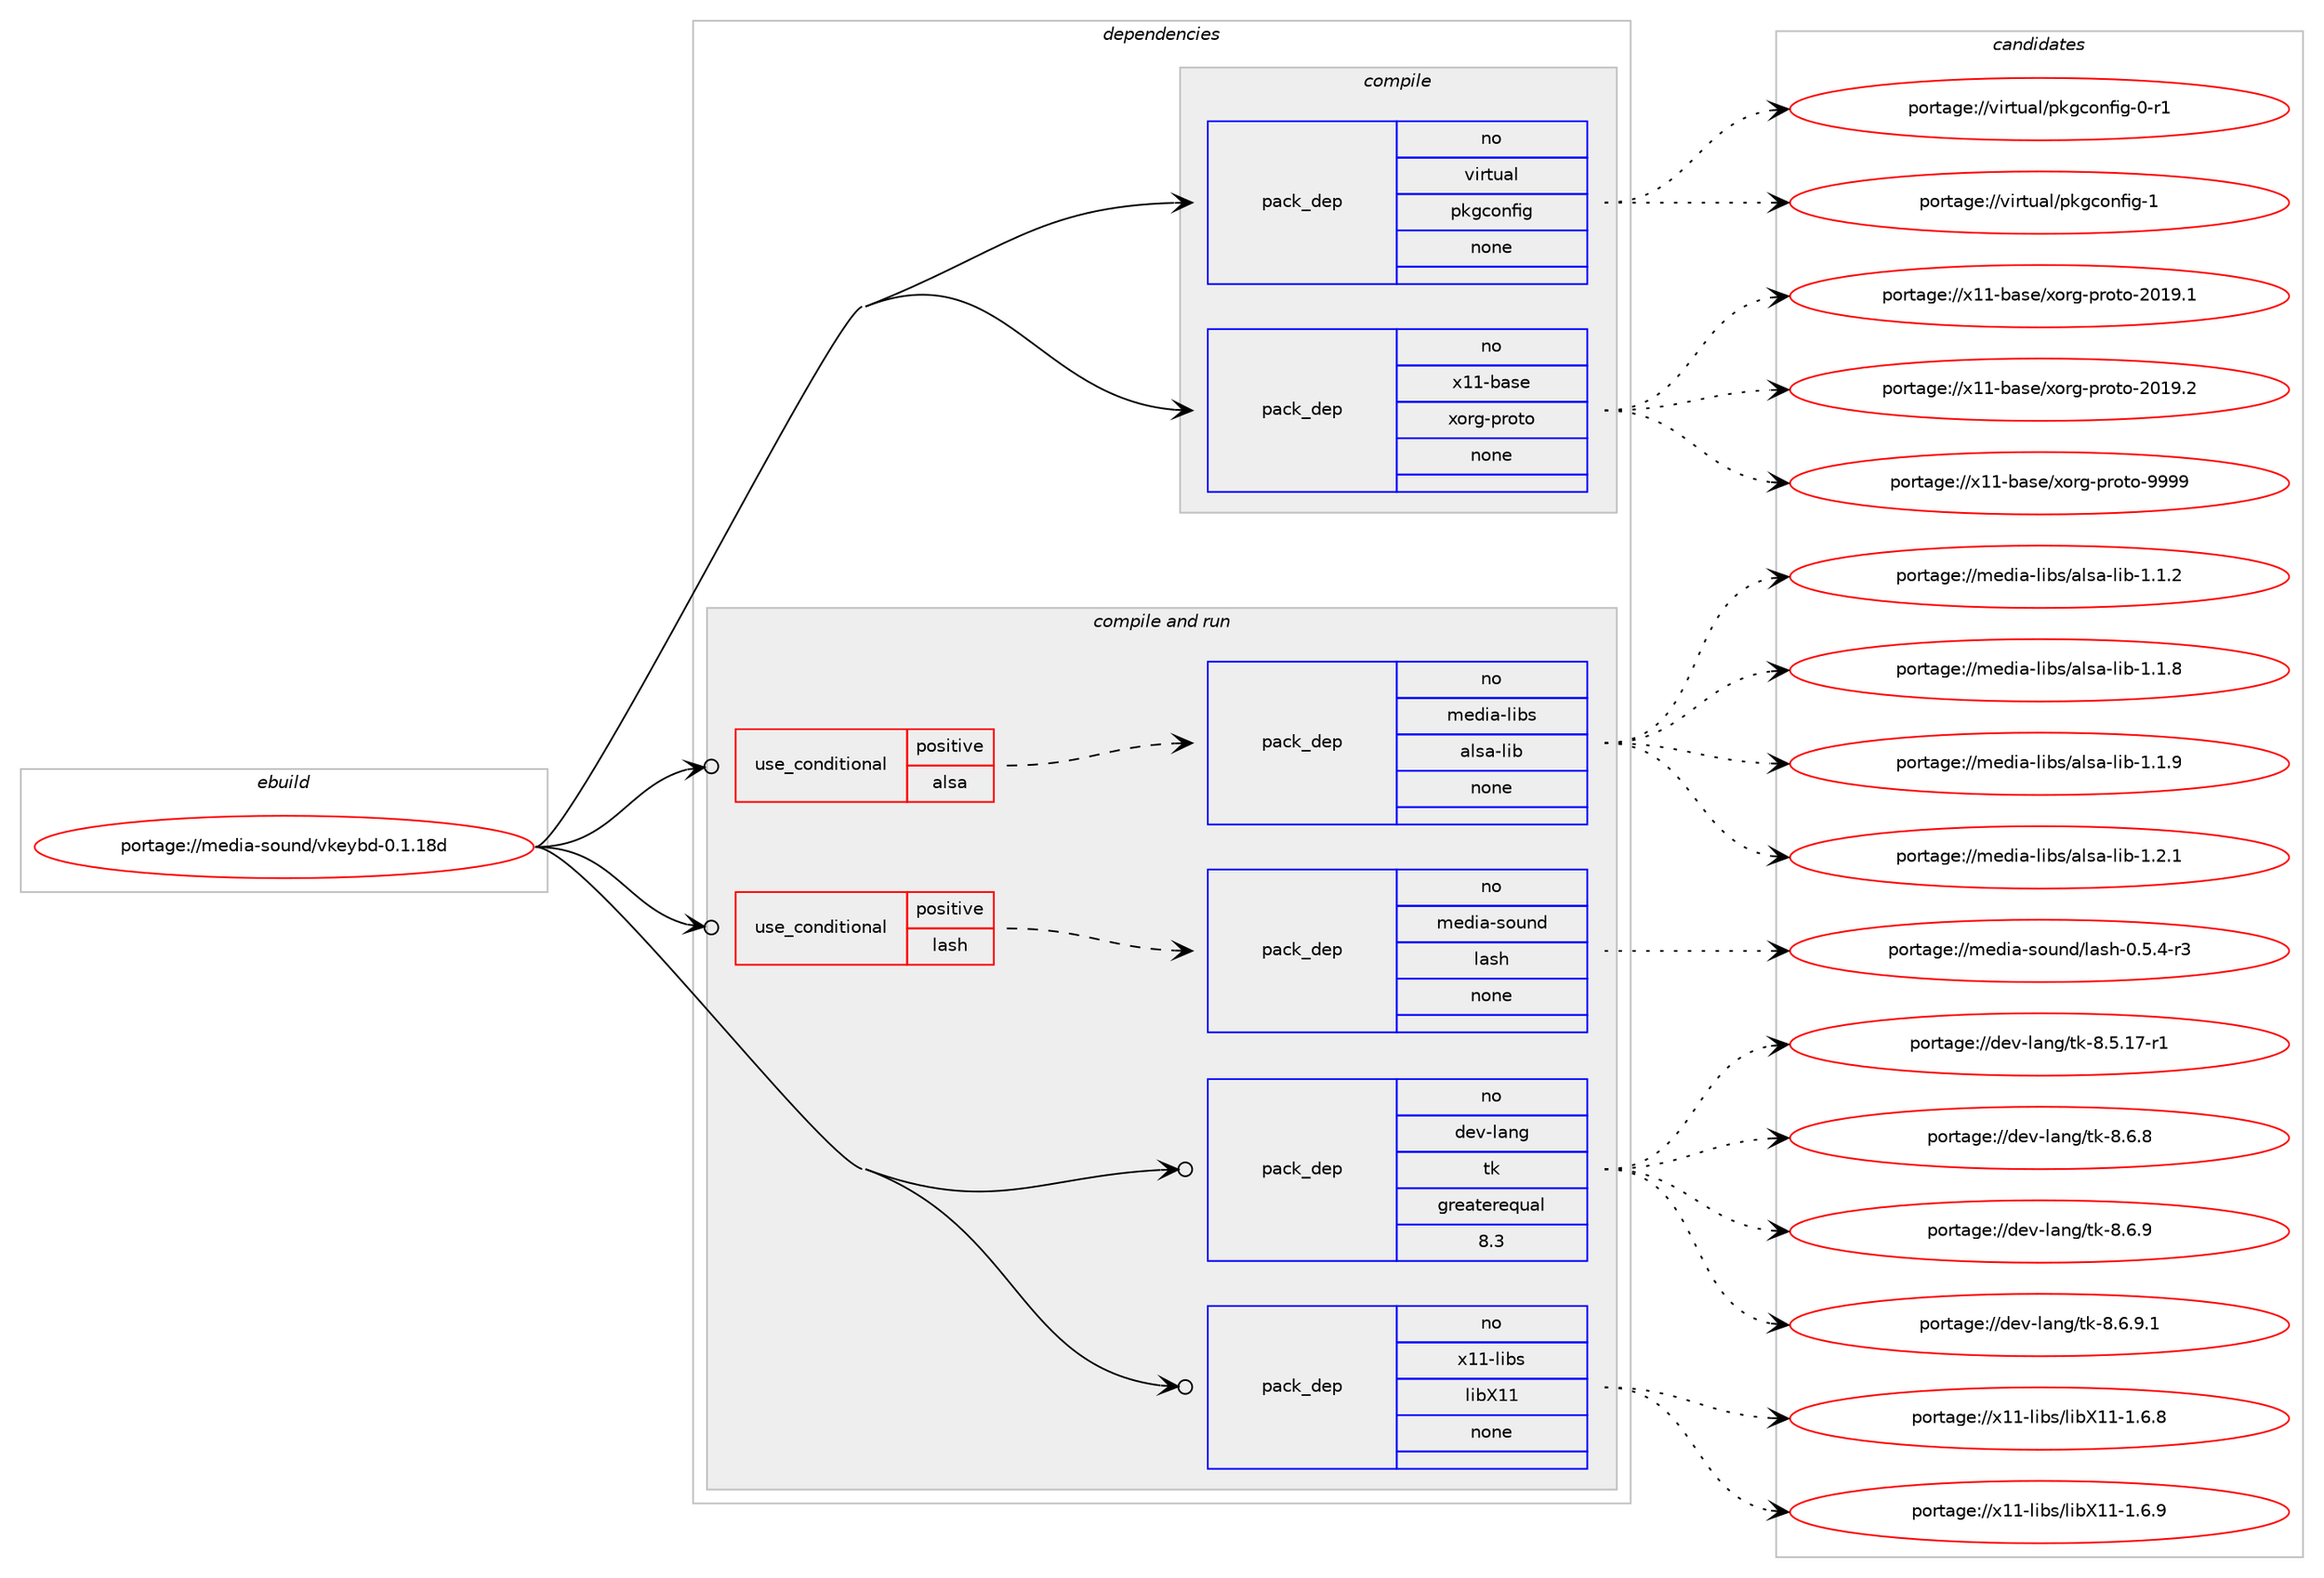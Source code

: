 digraph prolog {

# *************
# Graph options
# *************

newrank=true;
concentrate=true;
compound=true;
graph [rankdir=LR,fontname=Helvetica,fontsize=10,ranksep=1.5];#, ranksep=2.5, nodesep=0.2];
edge  [arrowhead=vee];
node  [fontname=Helvetica,fontsize=10];

# **********
# The ebuild
# **********

subgraph cluster_leftcol {
color=gray;
rank=same;
label=<<i>ebuild</i>>;
id [label="portage://media-sound/vkeybd-0.1.18d", color=red, width=4, href="../media-sound/vkeybd-0.1.18d.svg"];
}

# ****************
# The dependencies
# ****************

subgraph cluster_midcol {
color=gray;
label=<<i>dependencies</i>>;
subgraph cluster_compile {
fillcolor="#eeeeee";
style=filled;
label=<<i>compile</i>>;
subgraph pack247749 {
dependency337012 [label=<<TABLE BORDER="0" CELLBORDER="1" CELLSPACING="0" CELLPADDING="4" WIDTH="220"><TR><TD ROWSPAN="6" CELLPADDING="30">pack_dep</TD></TR><TR><TD WIDTH="110">no</TD></TR><TR><TD>virtual</TD></TR><TR><TD>pkgconfig</TD></TR><TR><TD>none</TD></TR><TR><TD></TD></TR></TABLE>>, shape=none, color=blue];
}
id:e -> dependency337012:w [weight=20,style="solid",arrowhead="vee"];
subgraph pack247750 {
dependency337013 [label=<<TABLE BORDER="0" CELLBORDER="1" CELLSPACING="0" CELLPADDING="4" WIDTH="220"><TR><TD ROWSPAN="6" CELLPADDING="30">pack_dep</TD></TR><TR><TD WIDTH="110">no</TD></TR><TR><TD>x11-base</TD></TR><TR><TD>xorg-proto</TD></TR><TR><TD>none</TD></TR><TR><TD></TD></TR></TABLE>>, shape=none, color=blue];
}
id:e -> dependency337013:w [weight=20,style="solid",arrowhead="vee"];
}
subgraph cluster_compileandrun {
fillcolor="#eeeeee";
style=filled;
label=<<i>compile and run</i>>;
subgraph cond83724 {
dependency337014 [label=<<TABLE BORDER="0" CELLBORDER="1" CELLSPACING="0" CELLPADDING="4"><TR><TD ROWSPAN="3" CELLPADDING="10">use_conditional</TD></TR><TR><TD>positive</TD></TR><TR><TD>alsa</TD></TR></TABLE>>, shape=none, color=red];
subgraph pack247751 {
dependency337015 [label=<<TABLE BORDER="0" CELLBORDER="1" CELLSPACING="0" CELLPADDING="4" WIDTH="220"><TR><TD ROWSPAN="6" CELLPADDING="30">pack_dep</TD></TR><TR><TD WIDTH="110">no</TD></TR><TR><TD>media-libs</TD></TR><TR><TD>alsa-lib</TD></TR><TR><TD>none</TD></TR><TR><TD></TD></TR></TABLE>>, shape=none, color=blue];
}
dependency337014:e -> dependency337015:w [weight=20,style="dashed",arrowhead="vee"];
}
id:e -> dependency337014:w [weight=20,style="solid",arrowhead="odotvee"];
subgraph cond83725 {
dependency337016 [label=<<TABLE BORDER="0" CELLBORDER="1" CELLSPACING="0" CELLPADDING="4"><TR><TD ROWSPAN="3" CELLPADDING="10">use_conditional</TD></TR><TR><TD>positive</TD></TR><TR><TD>lash</TD></TR></TABLE>>, shape=none, color=red];
subgraph pack247752 {
dependency337017 [label=<<TABLE BORDER="0" CELLBORDER="1" CELLSPACING="0" CELLPADDING="4" WIDTH="220"><TR><TD ROWSPAN="6" CELLPADDING="30">pack_dep</TD></TR><TR><TD WIDTH="110">no</TD></TR><TR><TD>media-sound</TD></TR><TR><TD>lash</TD></TR><TR><TD>none</TD></TR><TR><TD></TD></TR></TABLE>>, shape=none, color=blue];
}
dependency337016:e -> dependency337017:w [weight=20,style="dashed",arrowhead="vee"];
}
id:e -> dependency337016:w [weight=20,style="solid",arrowhead="odotvee"];
subgraph pack247753 {
dependency337018 [label=<<TABLE BORDER="0" CELLBORDER="1" CELLSPACING="0" CELLPADDING="4" WIDTH="220"><TR><TD ROWSPAN="6" CELLPADDING="30">pack_dep</TD></TR><TR><TD WIDTH="110">no</TD></TR><TR><TD>dev-lang</TD></TR><TR><TD>tk</TD></TR><TR><TD>greaterequal</TD></TR><TR><TD>8.3</TD></TR></TABLE>>, shape=none, color=blue];
}
id:e -> dependency337018:w [weight=20,style="solid",arrowhead="odotvee"];
subgraph pack247754 {
dependency337019 [label=<<TABLE BORDER="0" CELLBORDER="1" CELLSPACING="0" CELLPADDING="4" WIDTH="220"><TR><TD ROWSPAN="6" CELLPADDING="30">pack_dep</TD></TR><TR><TD WIDTH="110">no</TD></TR><TR><TD>x11-libs</TD></TR><TR><TD>libX11</TD></TR><TR><TD>none</TD></TR><TR><TD></TD></TR></TABLE>>, shape=none, color=blue];
}
id:e -> dependency337019:w [weight=20,style="solid",arrowhead="odotvee"];
}
subgraph cluster_run {
fillcolor="#eeeeee";
style=filled;
label=<<i>run</i>>;
}
}

# **************
# The candidates
# **************

subgraph cluster_choices {
rank=same;
color=gray;
label=<<i>candidates</i>>;

subgraph choice247749 {
color=black;
nodesep=1;
choiceportage11810511411611797108471121071039911111010210510345484511449 [label="portage://virtual/pkgconfig-0-r1", color=red, width=4,href="../virtual/pkgconfig-0-r1.svg"];
choiceportage1181051141161179710847112107103991111101021051034549 [label="portage://virtual/pkgconfig-1", color=red, width=4,href="../virtual/pkgconfig-1.svg"];
dependency337012:e -> choiceportage11810511411611797108471121071039911111010210510345484511449:w [style=dotted,weight="100"];
dependency337012:e -> choiceportage1181051141161179710847112107103991111101021051034549:w [style=dotted,weight="100"];
}
subgraph choice247750 {
color=black;
nodesep=1;
choiceportage1204949459897115101471201111141034511211411111611145504849574649 [label="portage://x11-base/xorg-proto-2019.1", color=red, width=4,href="../x11-base/xorg-proto-2019.1.svg"];
choiceportage1204949459897115101471201111141034511211411111611145504849574650 [label="portage://x11-base/xorg-proto-2019.2", color=red, width=4,href="../x11-base/xorg-proto-2019.2.svg"];
choiceportage120494945989711510147120111114103451121141111161114557575757 [label="portage://x11-base/xorg-proto-9999", color=red, width=4,href="../x11-base/xorg-proto-9999.svg"];
dependency337013:e -> choiceportage1204949459897115101471201111141034511211411111611145504849574649:w [style=dotted,weight="100"];
dependency337013:e -> choiceportage1204949459897115101471201111141034511211411111611145504849574650:w [style=dotted,weight="100"];
dependency337013:e -> choiceportage120494945989711510147120111114103451121141111161114557575757:w [style=dotted,weight="100"];
}
subgraph choice247751 {
color=black;
nodesep=1;
choiceportage1091011001059745108105981154797108115974510810598454946494650 [label="portage://media-libs/alsa-lib-1.1.2", color=red, width=4,href="../media-libs/alsa-lib-1.1.2.svg"];
choiceportage1091011001059745108105981154797108115974510810598454946494656 [label="portage://media-libs/alsa-lib-1.1.8", color=red, width=4,href="../media-libs/alsa-lib-1.1.8.svg"];
choiceportage1091011001059745108105981154797108115974510810598454946494657 [label="portage://media-libs/alsa-lib-1.1.9", color=red, width=4,href="../media-libs/alsa-lib-1.1.9.svg"];
choiceportage1091011001059745108105981154797108115974510810598454946504649 [label="portage://media-libs/alsa-lib-1.2.1", color=red, width=4,href="../media-libs/alsa-lib-1.2.1.svg"];
dependency337015:e -> choiceportage1091011001059745108105981154797108115974510810598454946494650:w [style=dotted,weight="100"];
dependency337015:e -> choiceportage1091011001059745108105981154797108115974510810598454946494656:w [style=dotted,weight="100"];
dependency337015:e -> choiceportage1091011001059745108105981154797108115974510810598454946494657:w [style=dotted,weight="100"];
dependency337015:e -> choiceportage1091011001059745108105981154797108115974510810598454946504649:w [style=dotted,weight="100"];
}
subgraph choice247752 {
color=black;
nodesep=1;
choiceportage109101100105974511511111711010047108971151044548465346524511451 [label="portage://media-sound/lash-0.5.4-r3", color=red, width=4,href="../media-sound/lash-0.5.4-r3.svg"];
dependency337017:e -> choiceportage109101100105974511511111711010047108971151044548465346524511451:w [style=dotted,weight="100"];
}
subgraph choice247753 {
color=black;
nodesep=1;
choiceportage100101118451089711010347116107455646534649554511449 [label="portage://dev-lang/tk-8.5.17-r1", color=red, width=4,href="../dev-lang/tk-8.5.17-r1.svg"];
choiceportage100101118451089711010347116107455646544656 [label="portage://dev-lang/tk-8.6.8", color=red, width=4,href="../dev-lang/tk-8.6.8.svg"];
choiceportage100101118451089711010347116107455646544657 [label="portage://dev-lang/tk-8.6.9", color=red, width=4,href="../dev-lang/tk-8.6.9.svg"];
choiceportage1001011184510897110103471161074556465446574649 [label="portage://dev-lang/tk-8.6.9.1", color=red, width=4,href="../dev-lang/tk-8.6.9.1.svg"];
dependency337018:e -> choiceportage100101118451089711010347116107455646534649554511449:w [style=dotted,weight="100"];
dependency337018:e -> choiceportage100101118451089711010347116107455646544656:w [style=dotted,weight="100"];
dependency337018:e -> choiceportage100101118451089711010347116107455646544657:w [style=dotted,weight="100"];
dependency337018:e -> choiceportage1001011184510897110103471161074556465446574649:w [style=dotted,weight="100"];
}
subgraph choice247754 {
color=black;
nodesep=1;
choiceportage120494945108105981154710810598884949454946544656 [label="portage://x11-libs/libX11-1.6.8", color=red, width=4,href="../x11-libs/libX11-1.6.8.svg"];
choiceportage120494945108105981154710810598884949454946544657 [label="portage://x11-libs/libX11-1.6.9", color=red, width=4,href="../x11-libs/libX11-1.6.9.svg"];
dependency337019:e -> choiceportage120494945108105981154710810598884949454946544656:w [style=dotted,weight="100"];
dependency337019:e -> choiceportage120494945108105981154710810598884949454946544657:w [style=dotted,weight="100"];
}
}

}
